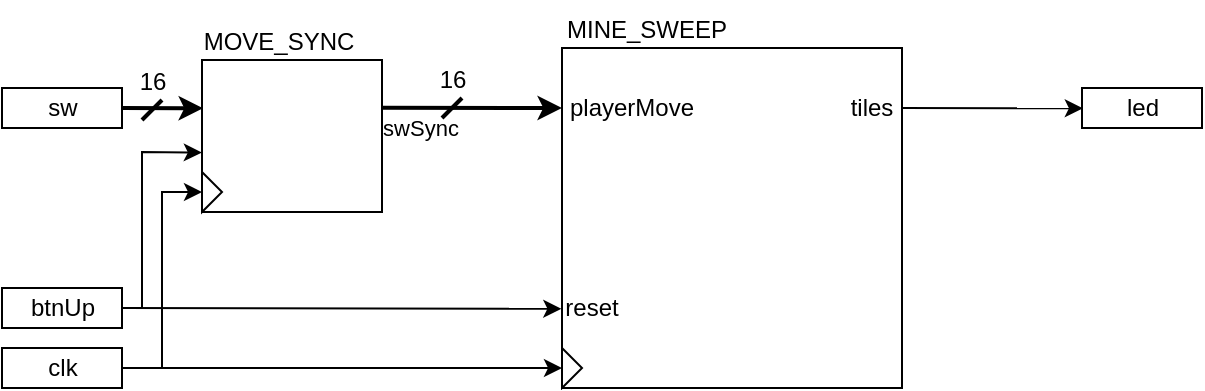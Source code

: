 <mxfile>
    <diagram id="Natk3P81pJkIVKV2emPn" name="Page-1">
        <mxGraphModel dx="530" dy="380" grid="1" gridSize="10" guides="1" tooltips="1" connect="1" arrows="1" fold="1" page="1" pageScale="1" pageWidth="1169" pageHeight="827" math="0" shadow="0">
            <root>
                <mxCell id="0"/>
                <mxCell id="1" parent="0"/>
                <mxCell id="2" value="" style="externalPins=0;recursiveResize=0;shadow=0;dashed=0;align=center;html=1;strokeWidth=1;shape=mxgraph.rtl.abstract.entity;container=1;collapsible=0;kind=sequential;drawPins=0;left=3;right=2;bottom=0;top=0;" parent="1" vertex="1">
                    <mxGeometry x="530" y="328" width="170" height="170" as="geometry"/>
                </mxCell>
                <mxCell id="6" value="" style="triangle;whiteSpace=wrap;html=1;" parent="2" vertex="1">
                    <mxGeometry y="150" width="10" height="20" as="geometry"/>
                </mxCell>
                <mxCell id="9" value="reset" style="text;html=1;strokeColor=none;fillColor=none;align=center;verticalAlign=middle;whiteSpace=wrap;rounded=0;" parent="2" vertex="1">
                    <mxGeometry y="125" width="30" height="10" as="geometry"/>
                </mxCell>
                <mxCell id="11" value="playerMove" style="text;html=1;strokeColor=none;fillColor=none;align=center;verticalAlign=middle;whiteSpace=wrap;rounded=0;" parent="2" vertex="1">
                    <mxGeometry y="20" width="70" height="20" as="geometry"/>
                </mxCell>
                <mxCell id="15" value="tiles" style="text;html=1;strokeColor=none;fillColor=none;align=center;verticalAlign=middle;whiteSpace=wrap;rounded=0;" parent="2" vertex="1">
                    <mxGeometry x="140" y="20" width="30" height="20" as="geometry"/>
                </mxCell>
                <mxCell id="27" style="edgeStyle=none;html=1;exitX=0;exitY=0;exitDx=60;exitDy=10;exitPerimeter=0;strokeWidth=2;entryX=0.006;entryY=0.318;entryDx=0;entryDy=0;entryPerimeter=0;" edge="1" parent="1" source="3" target="25">
                    <mxGeometry relative="1" as="geometry"/>
                </mxCell>
                <mxCell id="3" value="sw" style="externalPins=0;recursiveResize=0;shadow=0;dashed=0;align=center;html=1;strokeWidth=1;shape=mxgraph.rtl.abstract.entity;container=1;collapsible=0;kind=input;drawPins=0;left=0;right=1;bottom=0;top=0;" parent="1" vertex="1">
                    <mxGeometry x="250" y="348" width="60" height="20" as="geometry"/>
                </mxCell>
                <mxCell id="8" style="edgeStyle=none;html=1;exitX=0;exitY=0;exitDx=60;exitDy=10;exitPerimeter=0;entryX=-0.002;entryY=0.767;entryDx=0;entryDy=0;entryPerimeter=0;" parent="1" source="4" target="2" edge="1">
                    <mxGeometry relative="1" as="geometry"/>
                </mxCell>
                <mxCell id="35" style="edgeStyle=none;rounded=0;html=1;exitX=0;exitY=0;exitDx=60.0;exitDy=10;exitPerimeter=0;entryX=-0.001;entryY=0.609;entryDx=0;entryDy=0;entryPerimeter=0;strokeWidth=1;" edge="1" parent="1" source="4" target="25">
                    <mxGeometry relative="1" as="geometry">
                        <Array as="points">
                            <mxPoint x="320" y="458"/>
                            <mxPoint x="320" y="380"/>
                        </Array>
                    </mxGeometry>
                </mxCell>
                <mxCell id="4" value="btnUp" style="externalPins=0;recursiveResize=0;shadow=0;dashed=0;align=center;html=1;strokeWidth=1;shape=mxgraph.rtl.abstract.entity;container=1;collapsible=0;kind=input;drawPins=0;left=0;right=1;bottom=0;top=0;" parent="1" vertex="1">
                    <mxGeometry x="250" y="448" width="60" height="20" as="geometry"/>
                </mxCell>
                <mxCell id="7" style="edgeStyle=none;html=1;exitX=0;exitY=0;exitDx=60;exitDy=10;exitPerimeter=0;entryX=0;entryY=0.5;entryDx=0;entryDy=0;" parent="1" source="5" target="6" edge="1">
                    <mxGeometry relative="1" as="geometry"/>
                </mxCell>
                <mxCell id="34" style="edgeStyle=none;html=1;exitX=0;exitY=0;exitDx=60;exitDy=10;exitPerimeter=0;entryX=0;entryY=0.5;entryDx=0;entryDy=0;strokeWidth=1;rounded=0;" edge="1" parent="1" source="5" target="33">
                    <mxGeometry relative="1" as="geometry">
                        <Array as="points">
                            <mxPoint x="330" y="488"/>
                            <mxPoint x="330" y="400"/>
                        </Array>
                    </mxGeometry>
                </mxCell>
                <mxCell id="5" value="clk" style="externalPins=0;recursiveResize=0;shadow=0;dashed=0;align=center;html=1;strokeWidth=1;shape=mxgraph.rtl.abstract.entity;container=1;collapsible=0;kind=input;drawPins=0;left=0;right=1;bottom=0;top=0;" parent="1" vertex="1">
                    <mxGeometry x="250" y="478" width="60" height="20" as="geometry"/>
                </mxCell>
                <mxCell id="16" value="led" style="externalPins=0;recursiveResize=0;shadow=0;dashed=0;align=center;html=1;strokeWidth=1;shape=mxgraph.rtl.abstract.entity;container=1;collapsible=0;kind=input;drawPins=0;left=0;right=1;bottom=0;top=0;" parent="1" vertex="1">
                    <mxGeometry x="790" y="348" width="60" height="20" as="geometry"/>
                </mxCell>
                <mxCell id="17" style="edgeStyle=none;html=1;exitX=1;exitY=0.5;exitDx=0;exitDy=0;entryX=0.007;entryY=0.506;entryDx=0;entryDy=0;entryPerimeter=0;" parent="1" source="15" target="16" edge="1">
                    <mxGeometry relative="1" as="geometry"/>
                </mxCell>
                <mxCell id="24" value="MINE_SWEEP" style="text;html=1;strokeColor=none;fillColor=none;align=center;verticalAlign=middle;whiteSpace=wrap;rounded=0;" parent="1" vertex="1">
                    <mxGeometry x="525" y="304" width="95" height="30" as="geometry"/>
                </mxCell>
                <mxCell id="26" style="edgeStyle=none;html=1;exitX=0.993;exitY=0.314;exitDx=0;exitDy=0;exitPerimeter=0;entryX=0;entryY=0.5;entryDx=0;entryDy=0;strokeWidth=2;" edge="1" parent="1" source="25" target="11">
                    <mxGeometry relative="1" as="geometry"/>
                </mxCell>
                <mxCell id="30" value="swSync" style="edgeLabel;html=1;align=center;verticalAlign=middle;resizable=0;points=[];" vertex="1" connectable="0" parent="26">
                    <mxGeometry x="-0.727" relative="1" as="geometry">
                        <mxPoint x="7" y="10" as="offset"/>
                    </mxGeometry>
                </mxCell>
                <mxCell id="25" value="" style="externalPins=0;recursiveResize=0;shadow=0;dashed=0;align=center;html=1;strokeWidth=1;shape=mxgraph.rtl.abstract.entity;container=1;collapsible=0;kind=sequential;drawPins=0;left=3;right=2;bottom=0;top=0;" vertex="1" parent="1">
                    <mxGeometry x="350" y="334" width="90" height="76" as="geometry"/>
                </mxCell>
                <mxCell id="33" value="" style="triangle;whiteSpace=wrap;html=1;" vertex="1" parent="25">
                    <mxGeometry y="56" width="10" height="20" as="geometry"/>
                </mxCell>
                <mxCell id="28" value="MOVE_SYNC" style="text;html=1;align=center;verticalAlign=middle;resizable=0;points=[];autosize=1;strokeColor=none;fillColor=none;" vertex="1" parent="1">
                    <mxGeometry x="338" y="310" width="100" height="30" as="geometry"/>
                </mxCell>
                <mxCell id="29" value="16" style="verticalLabelPosition=top;shadow=0;dashed=0;align=center;html=1;verticalAlign=bottom;shape=mxgraph.electrical.transmission.bus_width;pointerEvents=1;strokeWidth=2;labelPosition=center;" vertex="1" parent="1">
                    <mxGeometry x="470" y="353" width="10" height="10" as="geometry"/>
                </mxCell>
                <mxCell id="31" value="16" style="verticalLabelPosition=top;shadow=0;dashed=0;align=center;html=1;verticalAlign=bottom;shape=mxgraph.electrical.transmission.bus_width;pointerEvents=1;strokeWidth=2;labelPosition=center;" vertex="1" parent="1">
                    <mxGeometry x="320" y="354" width="10" height="10" as="geometry"/>
                </mxCell>
            </root>
        </mxGraphModel>
    </diagram>
</mxfile>